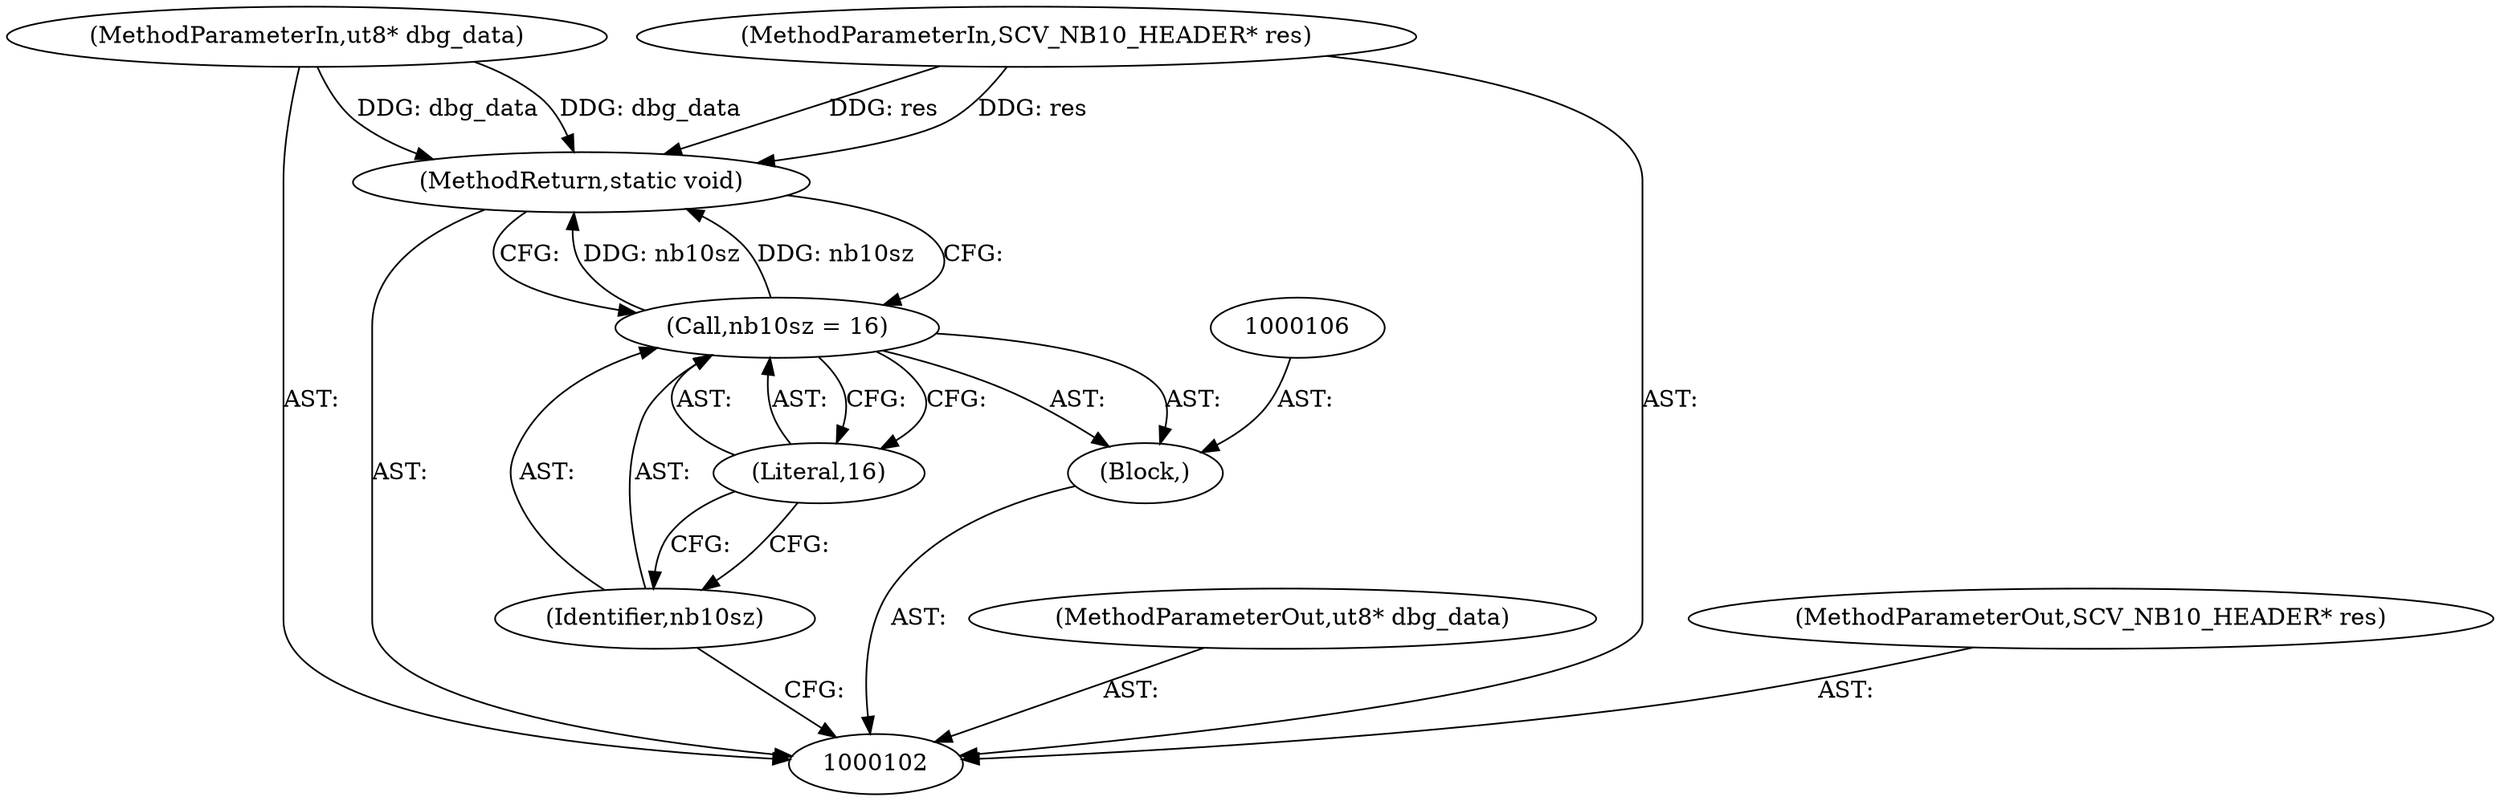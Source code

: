 digraph "0_radare2_4e1cf0d3e6f6fe2552a269def0af1cd2403e266c_0" {
"1000110" [label="(MethodReturn,static void)"];
"1000103" [label="(MethodParameterIn,ut8* dbg_data)"];
"1000123" [label="(MethodParameterOut,ut8* dbg_data)"];
"1000104" [label="(MethodParameterIn,SCV_NB10_HEADER* res)"];
"1000124" [label="(MethodParameterOut,SCV_NB10_HEADER* res)"];
"1000105" [label="(Block,)"];
"1000107" [label="(Call,nb10sz = 16)"];
"1000108" [label="(Identifier,nb10sz)"];
"1000109" [label="(Literal,16)"];
"1000110" -> "1000102"  [label="AST: "];
"1000110" -> "1000107"  [label="CFG: "];
"1000107" -> "1000110"  [label="DDG: nb10sz"];
"1000104" -> "1000110"  [label="DDG: res"];
"1000103" -> "1000110"  [label="DDG: dbg_data"];
"1000103" -> "1000102"  [label="AST: "];
"1000103" -> "1000110"  [label="DDG: dbg_data"];
"1000123" -> "1000102"  [label="AST: "];
"1000104" -> "1000102"  [label="AST: "];
"1000104" -> "1000110"  [label="DDG: res"];
"1000124" -> "1000102"  [label="AST: "];
"1000105" -> "1000102"  [label="AST: "];
"1000106" -> "1000105"  [label="AST: "];
"1000107" -> "1000105"  [label="AST: "];
"1000107" -> "1000105"  [label="AST: "];
"1000107" -> "1000109"  [label="CFG: "];
"1000108" -> "1000107"  [label="AST: "];
"1000109" -> "1000107"  [label="AST: "];
"1000110" -> "1000107"  [label="CFG: "];
"1000107" -> "1000110"  [label="DDG: nb10sz"];
"1000108" -> "1000107"  [label="AST: "];
"1000108" -> "1000102"  [label="CFG: "];
"1000109" -> "1000108"  [label="CFG: "];
"1000109" -> "1000107"  [label="AST: "];
"1000109" -> "1000108"  [label="CFG: "];
"1000107" -> "1000109"  [label="CFG: "];
}
